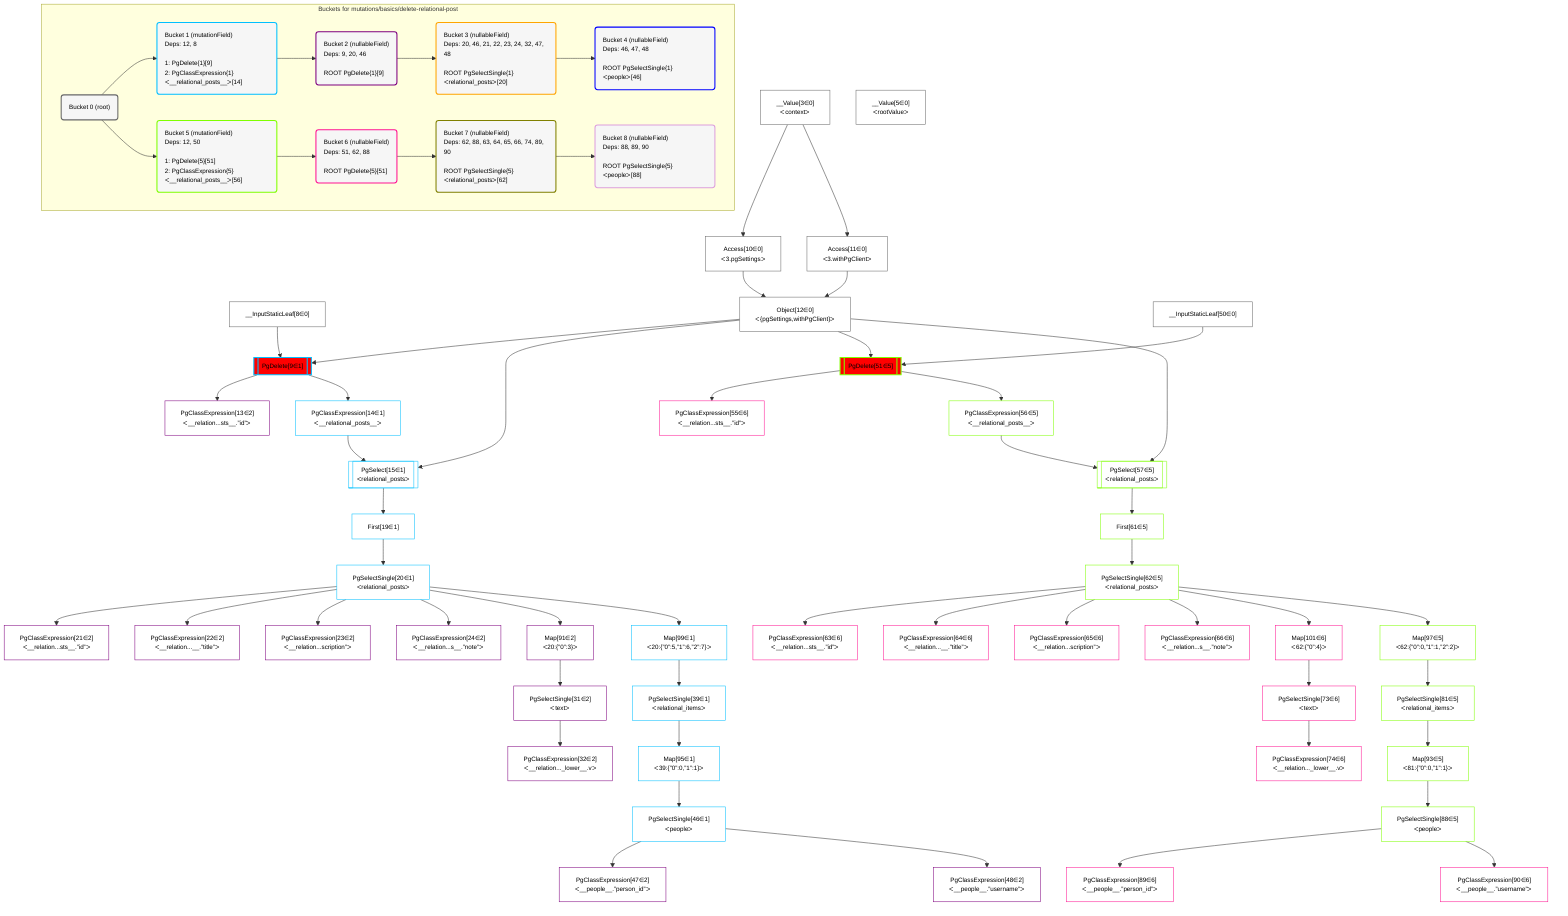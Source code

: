 %%{init: {'themeVariables': { 'fontSize': '12px'}}}%%
graph TD
    classDef path fill:#eee,stroke:#000,color:#000
    classDef plan fill:#fff,stroke-width:1px,color:#000
    classDef itemplan fill:#fff,stroke-width:2px,color:#000
    classDef sideeffectplan fill:#f00,stroke-width:2px,color:#000
    classDef bucket fill:#f6f6f6,color:#000,stroke-width:2px,text-align:left


    %% define steps
    __Value3["__Value[3∈0]<br />ᐸcontextᐳ"]:::plan
    __Value5["__Value[5∈0]<br />ᐸrootValueᐳ"]:::plan
    __InputStaticLeaf8["__InputStaticLeaf[8∈0]"]:::plan
    Access10["Access[10∈0]<br />ᐸ3.pgSettingsᐳ"]:::plan
    Access11["Access[11∈0]<br />ᐸ3.withPgClientᐳ"]:::plan
    Object12["Object[12∈0]<br />ᐸ{pgSettings,withPgClient}ᐳ"]:::plan
    PgDelete9[["PgDelete[9∈1]"]]:::sideeffectplan
    PgClassExpression13["PgClassExpression[13∈2]<br />ᐸ__relation...sts__.”id”ᐳ"]:::plan
    PgClassExpression14["PgClassExpression[14∈1]<br />ᐸ__relational_posts__ᐳ"]:::plan
    PgSelect15[["PgSelect[15∈1]<br />ᐸrelational_postsᐳ"]]:::plan
    First19["First[19∈1]"]:::plan
    PgSelectSingle20["PgSelectSingle[20∈1]<br />ᐸrelational_postsᐳ"]:::plan
    PgClassExpression21["PgClassExpression[21∈2]<br />ᐸ__relation...sts__.”id”ᐳ"]:::plan
    PgClassExpression22["PgClassExpression[22∈2]<br />ᐸ__relation...__.”title”ᐳ"]:::plan
    PgClassExpression23["PgClassExpression[23∈2]<br />ᐸ__relation...scription”ᐳ"]:::plan
    PgClassExpression24["PgClassExpression[24∈2]<br />ᐸ__relation...s__.”note”ᐳ"]:::plan
    Map91["Map[91∈2]<br />ᐸ20:{”0”:3}ᐳ"]:::plan
    PgSelectSingle31["PgSelectSingle[31∈2]<br />ᐸtextᐳ"]:::plan
    PgClassExpression32["PgClassExpression[32∈2]<br />ᐸ__relation..._lower__.vᐳ"]:::plan
    Map99["Map[99∈1]<br />ᐸ20:{”0”:5,”1”:6,”2”:7}ᐳ"]:::plan
    PgSelectSingle39["PgSelectSingle[39∈1]<br />ᐸrelational_itemsᐳ"]:::plan
    Map95["Map[95∈1]<br />ᐸ39:{”0”:0,”1”:1}ᐳ"]:::plan
    PgSelectSingle46["PgSelectSingle[46∈1]<br />ᐸpeopleᐳ"]:::plan
    PgClassExpression47["PgClassExpression[47∈2]<br />ᐸ__people__.”person_id”ᐳ"]:::plan
    PgClassExpression48["PgClassExpression[48∈2]<br />ᐸ__people__.”username”ᐳ"]:::plan
    __InputStaticLeaf50["__InputStaticLeaf[50∈0]"]:::plan
    PgDelete51[["PgDelete[51∈5]"]]:::sideeffectplan
    PgClassExpression55["PgClassExpression[55∈6]<br />ᐸ__relation...sts__.”id”ᐳ"]:::plan
    PgClassExpression56["PgClassExpression[56∈5]<br />ᐸ__relational_posts__ᐳ"]:::plan
    PgSelect57[["PgSelect[57∈5]<br />ᐸrelational_postsᐳ"]]:::plan
    First61["First[61∈5]"]:::plan
    PgSelectSingle62["PgSelectSingle[62∈5]<br />ᐸrelational_postsᐳ"]:::plan
    PgClassExpression63["PgClassExpression[63∈6]<br />ᐸ__relation...sts__.”id”ᐳ"]:::plan
    PgClassExpression64["PgClassExpression[64∈6]<br />ᐸ__relation...__.”title”ᐳ"]:::plan
    PgClassExpression65["PgClassExpression[65∈6]<br />ᐸ__relation...scription”ᐳ"]:::plan
    PgClassExpression66["PgClassExpression[66∈6]<br />ᐸ__relation...s__.”note”ᐳ"]:::plan
    Map101["Map[101∈6]<br />ᐸ62:{”0”:4}ᐳ"]:::plan
    PgSelectSingle73["PgSelectSingle[73∈6]<br />ᐸtextᐳ"]:::plan
    PgClassExpression74["PgClassExpression[74∈6]<br />ᐸ__relation..._lower__.vᐳ"]:::plan
    Map97["Map[97∈5]<br />ᐸ62:{”0”:0,”1”:1,”2”:2}ᐳ"]:::plan
    PgSelectSingle81["PgSelectSingle[81∈5]<br />ᐸrelational_itemsᐳ"]:::plan
    Map93["Map[93∈5]<br />ᐸ81:{”0”:0,”1”:1}ᐳ"]:::plan
    PgSelectSingle88["PgSelectSingle[88∈5]<br />ᐸpeopleᐳ"]:::plan
    PgClassExpression89["PgClassExpression[89∈6]<br />ᐸ__people__.”person_id”ᐳ"]:::plan
    PgClassExpression90["PgClassExpression[90∈6]<br />ᐸ__people__.”username”ᐳ"]:::plan

    %% plan dependencies
    __Value3 --> Access10
    __Value3 --> Access11
    Access10 & Access11 --> Object12
    Object12 & __InputStaticLeaf8 --> PgDelete9
    PgDelete9 --> PgClassExpression13
    PgDelete9 --> PgClassExpression14
    Object12 & PgClassExpression14 --> PgSelect15
    PgSelect15 --> First19
    First19 --> PgSelectSingle20
    PgSelectSingle20 --> PgClassExpression21
    PgSelectSingle20 --> PgClassExpression22
    PgSelectSingle20 --> PgClassExpression23
    PgSelectSingle20 --> PgClassExpression24
    PgSelectSingle20 --> Map91
    Map91 --> PgSelectSingle31
    PgSelectSingle31 --> PgClassExpression32
    PgSelectSingle20 --> Map99
    Map99 --> PgSelectSingle39
    PgSelectSingle39 --> Map95
    Map95 --> PgSelectSingle46
    PgSelectSingle46 --> PgClassExpression47
    PgSelectSingle46 --> PgClassExpression48
    Object12 & __InputStaticLeaf50 --> PgDelete51
    PgDelete51 --> PgClassExpression55
    PgDelete51 --> PgClassExpression56
    Object12 & PgClassExpression56 --> PgSelect57
    PgSelect57 --> First61
    First61 --> PgSelectSingle62
    PgSelectSingle62 --> PgClassExpression63
    PgSelectSingle62 --> PgClassExpression64
    PgSelectSingle62 --> PgClassExpression65
    PgSelectSingle62 --> PgClassExpression66
    PgSelectSingle62 --> Map101
    Map101 --> PgSelectSingle73
    PgSelectSingle73 --> PgClassExpression74
    PgSelectSingle62 --> Map97
    Map97 --> PgSelectSingle81
    PgSelectSingle81 --> Map93
    Map93 --> PgSelectSingle88
    PgSelectSingle88 --> PgClassExpression89
    PgSelectSingle88 --> PgClassExpression90

    subgraph "Buckets for mutations/basics/delete-relational-post"
    Bucket0("Bucket 0 (root)"):::bucket
    classDef bucket0 stroke:#696969
    class Bucket0,__Value3,__Value5,__InputStaticLeaf8,Access10,Access11,Object12,__InputStaticLeaf50 bucket0
    Bucket1("Bucket 1 (mutationField)<br />Deps: 12, 8<br /><br />1: PgDelete{1}[9]<br />2: PgClassExpression{1}ᐸ__relational_posts__ᐳ[14]"):::bucket
    classDef bucket1 stroke:#00bfff
    class Bucket1,PgDelete9,PgClassExpression14,PgSelect15,First19,PgSelectSingle20,PgSelectSingle39,PgSelectSingle46,Map95,Map99 bucket1
    Bucket2("Bucket 2 (nullableField)<br />Deps: 9, 20, 46<br /><br />ROOT PgDelete{1}[9]"):::bucket
    classDef bucket2 stroke:#7f007f
    class Bucket2,PgClassExpression13,PgClassExpression21,PgClassExpression22,PgClassExpression23,PgClassExpression24,PgSelectSingle31,PgClassExpression32,PgClassExpression47,PgClassExpression48,Map91 bucket2
    Bucket3("Bucket 3 (nullableField)<br />Deps: 20, 46, 21, 22, 23, 24, 32, 47, 48<br /><br />ROOT PgSelectSingle{1}ᐸrelational_postsᐳ[20]"):::bucket
    classDef bucket3 stroke:#ffa500
    class Bucket3 bucket3
    Bucket4("Bucket 4 (nullableField)<br />Deps: 46, 47, 48<br /><br />ROOT PgSelectSingle{1}ᐸpeopleᐳ[46]"):::bucket
    classDef bucket4 stroke:#0000ff
    class Bucket4 bucket4
    Bucket5("Bucket 5 (mutationField)<br />Deps: 12, 50<br /><br />1: PgDelete{5}[51]<br />2: PgClassExpression{5}ᐸ__relational_posts__ᐳ[56]"):::bucket
    classDef bucket5 stroke:#7fff00
    class Bucket5,PgDelete51,PgClassExpression56,PgSelect57,First61,PgSelectSingle62,PgSelectSingle81,PgSelectSingle88,Map93,Map97 bucket5
    Bucket6("Bucket 6 (nullableField)<br />Deps: 51, 62, 88<br /><br />ROOT PgDelete{5}[51]"):::bucket
    classDef bucket6 stroke:#ff1493
    class Bucket6,PgClassExpression55,PgClassExpression63,PgClassExpression64,PgClassExpression65,PgClassExpression66,PgSelectSingle73,PgClassExpression74,PgClassExpression89,PgClassExpression90,Map101 bucket6
    Bucket7("Bucket 7 (nullableField)<br />Deps: 62, 88, 63, 64, 65, 66, 74, 89, 90<br /><br />ROOT PgSelectSingle{5}ᐸrelational_postsᐳ[62]"):::bucket
    classDef bucket7 stroke:#808000
    class Bucket7 bucket7
    Bucket8("Bucket 8 (nullableField)<br />Deps: 88, 89, 90<br /><br />ROOT PgSelectSingle{5}ᐸpeopleᐳ[88]"):::bucket
    classDef bucket8 stroke:#dda0dd
    class Bucket8 bucket8
    Bucket0 --> Bucket1 & Bucket5
    Bucket1 --> Bucket2
    Bucket2 --> Bucket3
    Bucket3 --> Bucket4
    Bucket5 --> Bucket6
    Bucket6 --> Bucket7
    Bucket7 --> Bucket8
    end